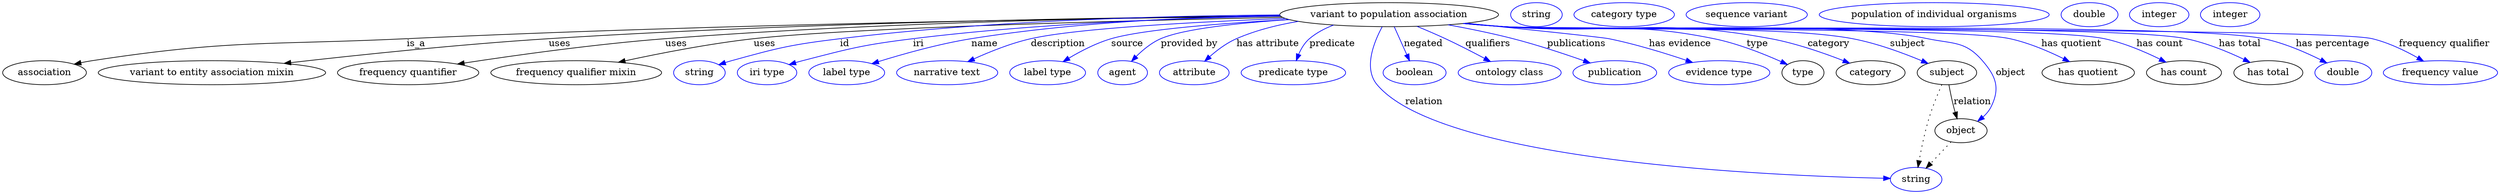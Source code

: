 digraph {
	graph [bb="0,0,3723.5,283"];
	node [label="\N"];
	"variant to population association"	[height=0.5,
		label="variant to population association",
		pos="2070.4,265",
		width=4.5315];
	association	[height=0.5,
		pos="62.394,178",
		width=1.7332];
	"variant to population association" -> association	[label=is_a,
		lp="617.39,221.5",
		pos="e,106.48,190.75 1908.6,262.58 1638.2,259.67 1077.4,251.28 603.39,229 394.22,219.17 340.37,227.82 133.39,196 127.91,195.16 122.23,\
194.11 116.58,192.94"];
	"variant to entity association mixin"	[height=0.5,
		pos="312.39,178",
		width=4.7121];
	"variant to population association" -> "variant to entity association mixin"	[label=uses,
		lp="831.89,221.5",
		pos="e,420.15,191.95 1907.8,263.16 1668.3,261.08 1206.9,253.89 815.39,229 683.17,220.6 531.96,204.71 430.15,193.1"];
	"frequency quantifier"	[height=0.5,
		pos="605.39,178",
		width=2.9247];
	"variant to population association" -> "frequency quantifier"	[label=uses,
		lp="1005.9,221.5",
		pos="e,679.13,190.93 1907.6,263.27 1695.8,261.28 1314.4,254.15 989.39,229 885.63,220.97 766.95,204.37 689.33,192.5"];
	"frequency qualifier mixin"	[height=0.5,
		pos="856.39,178",
		width=3.5386];
	"variant to population association" -> "frequency qualifier mixin"	[label=uses,
		lp="1137.9,221.5",
		pos="e,919.44,193.65 1911,261.01 1681.5,256.21 1269.5,245.61 1121.4,229 1055.9,221.66 982.4,207.29 929.42,195.83"];
	id	[color=blue,
		height=0.5,
		label=string,
		pos="1040.4,178",
		width=1.0652];
	"variant to population association" -> id	[color=blue,
		label=id,
		lp="1257.4,221.5",
		pos="e,1069.4,190 1907.2,264.62 1741.3,263.47 1477,256.74 1250.4,229 1177.5,220.07 1159.2,215.65 1088.4,196 1085.3,195.14 1082.1,194.17 \
1078.9,193.16",
		style=solid];
	iri	[color=blue,
		height=0.5,
		label="iri type",
		pos="1141.4,178",
		width=1.2277];
	"variant to population association" -> iri	[color=blue,
		label=iri,
		lp="1367.4,221.5",
		pos="e,1174.3,190.19 1908.1,262.84 1763.7,260.19 1546.7,252.22 1359.4,229 1285.2,219.8 1266.8,214.78 1194.4,196 1191,195.12 1187.5,194.16 \
1184.1,193.14",
		style=solid];
	name	[color=blue,
		height=0.5,
		label="label type",
		pos="1260.4,178",
		width=1.5707];
	"variant to population association" -> name	[color=blue,
		label=name,
		lp="1466.4,221.5",
		pos="e,1298,191.57 1907.5,264.04 1781,261.86 1601.6,253.94 1446.4,229 1398.4,221.28 1344.8,206.19 1307.6,194.59",
		style=solid];
	description	[color=blue,
		height=0.5,
		label="narrative text",
		pos="1410.4,178",
		width=2.0943];
	"variant to population association" -> description	[color=blue,
		label=description,
		lp="1575.9,221.5",
		pos="e,1441.1,194.46 1915.6,259.27 1783.8,254.25 1605.1,244.81 1535.4,229 1505.9,222.32 1474.3,209.63 1450.3,198.7",
		style=solid];
	source	[color=blue,
		height=0.5,
		label="label type",
		pos="1560.4,178",
		width=1.5707];
	"variant to population association" -> source	[color=blue,
		label=source,
		lp="1679.4,221.5",
		pos="e,1583.5,194.53 1921.4,257.67 1823.1,252.3 1703.9,243.17 1655.4,229 1633.2,222.5 1610.1,210.52 1592.3,199.92",
		style=solid];
	"provided by"	[color=blue,
		height=0.5,
		label=agent,
		pos="1672.4,178",
		width=1.0291];
	"variant to population association" -> "provided by"	[color=blue,
		label="provided by",
		lp="1771.9,221.5",
		pos="e,1685.6,194.99 1921.6,257.62 1846.2,252.63 1763.6,243.93 1729.4,229 1715.5,222.96 1702.7,212.29 1692.7,202.35",
		style=solid];
	"has attribute"	[color=blue,
		height=0.5,
		label=attribute,
		pos="1779.4,178",
		width=1.4443];
	"variant to population association" -> "has attribute"	[color=blue,
		label="has attribute",
		lp="1889.4,221.5",
		pos="e,1794.9,195.2 1934.8,254.94 1903.6,249.68 1871.1,241.54 1842.4,229 1827.8,222.62 1813.7,211.97 1802.5,202.14",
		style=solid];
	predicate	[color=blue,
		height=0.5,
		label="predicate type",
		pos="1927.4,178",
		width=2.1665];
	"variant to population association" -> predicate	[color=blue,
		label=predicate,
		lp="1985.4,221.5",
		pos="e,1931.7,196.07 1987.4,249.42 1974.4,244.48 1961.8,237.86 1951.4,229 1944.1,222.84 1938.9,213.98 1935.2,205.43",
		style=solid];
	relation	[color=blue,
		height=0.5,
		label=string,
		pos="2856.4,18",
		width=1.0652];
	"variant to population association" -> relation	[color=blue,
		label=relation,
		lp="2122.4,134.5",
		pos="e,2818.1,19.518 2059.9,246.73 2047.8,224.14 2031.8,184.56 2052.4,160 2150.2,43.578 2648.9,23.262 2807.7,19.736",
		style=solid];
	negated	[color=blue,
		height=0.5,
		label=boolean,
		pos="2108.4,178",
		width=1.2999];
	"variant to population association" -> negated	[color=blue,
		label=negated,
		lp="2121.4,221.5",
		pos="e,2100.8,195.89 2078.1,246.8 2083.4,234.85 2090.6,218.72 2096.7,205.18",
		style=solid];
	qualifiers	[color=blue,
		height=0.5,
		label="ontology class",
		pos="2249.4,178",
		width=2.1304];
	"variant to population association" -> qualifiers	[color=blue,
		label=qualifiers,
		lp="2217.9,221.5",
		pos="e,2221,194.77 2112.2,247.46 2125.7,241.85 2140.8,235.39 2154.4,229 2173.6,219.96 2194.5,209.07 2211.8,199.76",
		style=solid];
	publications	[color=blue,
		height=0.5,
		label=publication,
		pos="2406.4,178",
		width=1.7332];
	"variant to population association" -> publications	[color=blue,
		label=publications,
		lp="2350.4,221.5",
		pos="e,2369.9,192.61 2158.4,249.81 2189.3,244.18 2224.1,237.11 2255.4,229 2291.1,219.76 2330.6,206.57 2360.2,196.06",
		style=solid];
	"has evidence"	[color=blue,
		height=0.5,
		label="evidence type",
		pos="2562.4,178",
		width=2.0943];
	"variant to population association" -> "has evidence"	[color=blue,
		label="has evidence",
		lp="2504.9,221.5",
		pos="e,2522.8,193.37 2185.8,252.21 2276,242.91 2387.8,231.16 2398.4,229 2437.6,221 2481,207.59 2513.2,196.67",
		style=solid];
	type	[height=0.5,
		pos="2687.4,178",
		width=0.86659];
	"variant to population association" -> type	[color=blue,
		label=type,
		lp="2620.4,221.5",
		pos="e,2664.2,190.38 2184.1,252.09 2203.6,250.25 2223.5,248.47 2242.4,247 2381.3,236.15 2418.9,257.05 2555.4,229 2590.5,221.78 2628.6,\
206.48 2654.8,194.7",
		style=solid];
	category	[height=0.5,
		pos="2788.4,178",
		width=1.4263];
	"variant to population association" -> category	[color=blue,
		label=category,
		lp="2725.9,221.5",
		pos="e,2757.3,192.36 2183.2,251.98 2202.9,250.13 2223.2,248.38 2242.4,247 2419,234.29 2466.4,261.66 2640.4,229 2677.8,221.99 2718.6,207.67 \
2747.9,196.14",
		style=solid];
	subject	[height=0.5,
		pos="2902.4,178",
		width=1.2277];
	"variant to population association" -> subject	[color=blue,
		label=subject,
		lp="2843.4,221.5",
		pos="e,2874.2,191.89 2182.7,251.86 2202.6,250.01 2223.1,248.29 2242.4,247 2357.5,239.32 2648,250.54 2761.4,229 2797.6,222.13 2836.9,207.53 \
2864.8,195.87",
		style=solid];
	object	[height=0.5,
		pos="2923.4,91",
		width=1.0832];
	"variant to population association" -> object	[color=blue,
		label=object,
		lp="2997.4,178",
		pos="e,2948.3,105.25 2181.8,251.84 2201.9,249.97 2222.8,248.25 2242.4,247 2382.4,238.1 2736.1,257.63 2873.4,229 2911.9,220.98 2929.7,\
225.74 2955.4,196 2975.8,172.38 2982.1,155.03 2968.4,127 2965.5,121.17 2961.2,116.02 2956.3,111.6",
		style=solid];
	"has quotient"	[height=0.5,
		pos="3113.4,178",
		width=1.9137];
	"variant to population association" -> "has quotient"	[color=blue,
		label="has quotient",
		lp="3088.4,221.5",
		pos="e,3085.6,194.48 2181.8,251.77 2201.9,249.9 2222.8,248.2 2242.4,247 2326,241.88 2914.5,246.79 2996.4,229 3024.3,222.93 3054,210.21 \
3076.4,199.11",
		style=solid];
	"has count"	[height=0.5,
		pos="3256.4,178",
		width=1.5526];
	"variant to population association" -> "has count"	[color=blue,
		label="has count",
		lp="3220.4,221.5",
		pos="e,3229.5,193.79 2181.3,251.75 2201.6,249.87 2222.6,248.17 2242.4,247 2341.7,241.1 3040.1,249.63 3137.4,229 3166.5,222.83 3197.4,\
209.62 3220.4,198.33",
		style=solid];
	"has total"	[height=0.5,
		pos="3381.4,178",
		width=1.4263];
	"variant to population association" -> "has total"	[color=blue,
		label="has total",
		lp="3339.9,221.5",
		pos="e,3354.2,193.57 2180.9,251.75 2201.3,249.86 2222.5,248.16 2242.4,247 2355.2,240.44 3148.7,251.82 3259.4,229 3289.3,222.82 3321.3,\
209.48 3344.9,198.13",
		style=solid];
	"has percentage"	[color=blue,
		height=0.5,
		label=double,
		pos="3493.4,178",
		width=1.1735];
	"variant to population association" -> "has percentage"	[color=blue,
		label="has percentage",
		lp="3477.4,221.5",
		pos="e,3468.5,192.88 2180.9,251.72 2201.3,249.84 2222.5,248.14 2242.4,247 2368.1,239.8 3252.2,255.04 3375.4,229 3405,222.73 3436.6,208.97 \
3459.6,197.48",
		style=solid];
	"frequency qualifier"	[color=blue,
		height=0.5,
		label="frequency value",
		pos="3638.4,178",
		width=2.3651];
	"variant to population association" -> "frequency qualifier"	[color=blue,
		label="frequency qualifier",
		lp="3644.4,221.5",
		pos="e,3613.2,195.3 2180.9,251.69 2201.3,249.81 2222.5,248.12 2242.4,247 2314.2,242.96 3466.5,245.73 3536.4,229 3560.4,223.26 3585.3,\
211.17 3604.5,200.33",
		style=solid];
	association_type	[color=blue,
		height=0.5,
		label=string,
		pos="2289.4,265",
		width=1.0652];
	association_category	[color=blue,
		height=0.5,
		label="category type",
		pos="2420.4,265",
		width=2.0762];
	subject -> relation	[pos="e,2859.1,36.136 2894.8,160.24 2888.9,146.64 2880.8,126.88 2875.4,109 2869.1,88.265 2864.2,64.241 2860.9,46.231",
		style=dotted];
	subject -> object	[label=relation,
		lp="2940.4,134.5",
		pos="e,2917.7,108.98 2905.4,159.77 2907.2,150.09 2909.6,137.8 2912.4,127 2913.1,124.32 2913.9,121.53 2914.7,118.76"];
	"variant to population association_subject"	[color=blue,
		height=0.5,
		label="sequence variant",
		pos="2603.4,265",
		width=2.5095];
	object -> relation	[pos="e,2871.2,34.713 2908.5,74.243 2899.6,64.775 2888.1,52.56 2878.1,42.024",
		style=dotted];
	"variant to population association_object"	[color=blue,
		height=0.5,
		label="population of individual organisms",
		pos="2883.4,265",
		width=4.7662];
	"variant to population association_has quotient"	[color=blue,
		height=0.5,
		label=double,
		pos="3115.4,265",
		width=1.1735];
	"variant to population association_has count"	[color=blue,
		height=0.5,
		label=integer,
		pos="3219.4,265",
		width=1.2277];
	"variant to population association_has total"	[color=blue,
		height=0.5,
		label=integer,
		pos="3325.4,265",
		width=1.2277];
}
